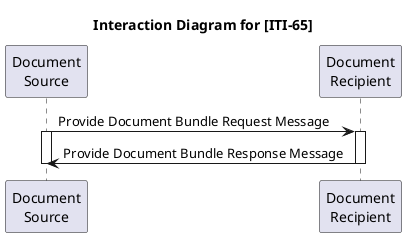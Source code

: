 @startuml

title Interaction Diagram for [ITI-65]

participant source as "Document\nSource"
participant recipient as "Document\nRecipient"

source -> recipient : Provide Document Bundle Request Message
activate source
activate recipient

recipient -> source: Provide Document Bundle Response Message
deactivate recipient
deactivate source

@enduml 